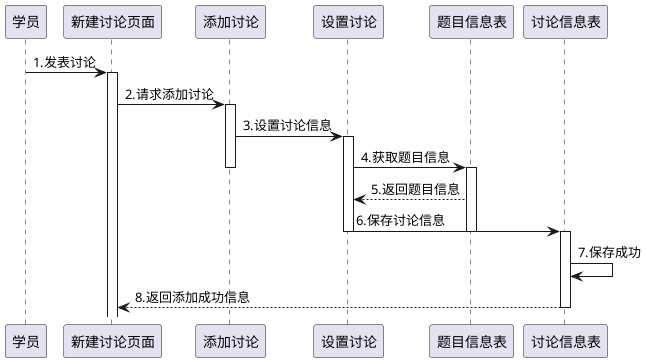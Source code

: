 @startuml
participant 学员
学员 -> 新建讨论页面 : 1.发表讨论
activate 新建讨论页面
新建讨论页面 -> 添加讨论 : 2.请求添加讨论
activate 添加讨论
添加讨论 -> 设置讨论 : 3.设置讨论信息
activate 设置讨论
设置讨论 -> 题目信息表 : 4.获取题目信息
deactivate 添加讨论
activate 题目信息表
题目信息表 --> 设置讨论 : 5.返回题目信息
设置讨论 -> 讨论信息表 : 6.保存讨论信息
deactivate 题目信息表
deactivate 设置讨论
activate 讨论信息表
讨论信息表 -> 讨论信息表 : 7.保存成功

讨论信息表 --> 新建讨论页面 : 8.返回添加成功信息
deactivate 讨论信息表
@enduml
